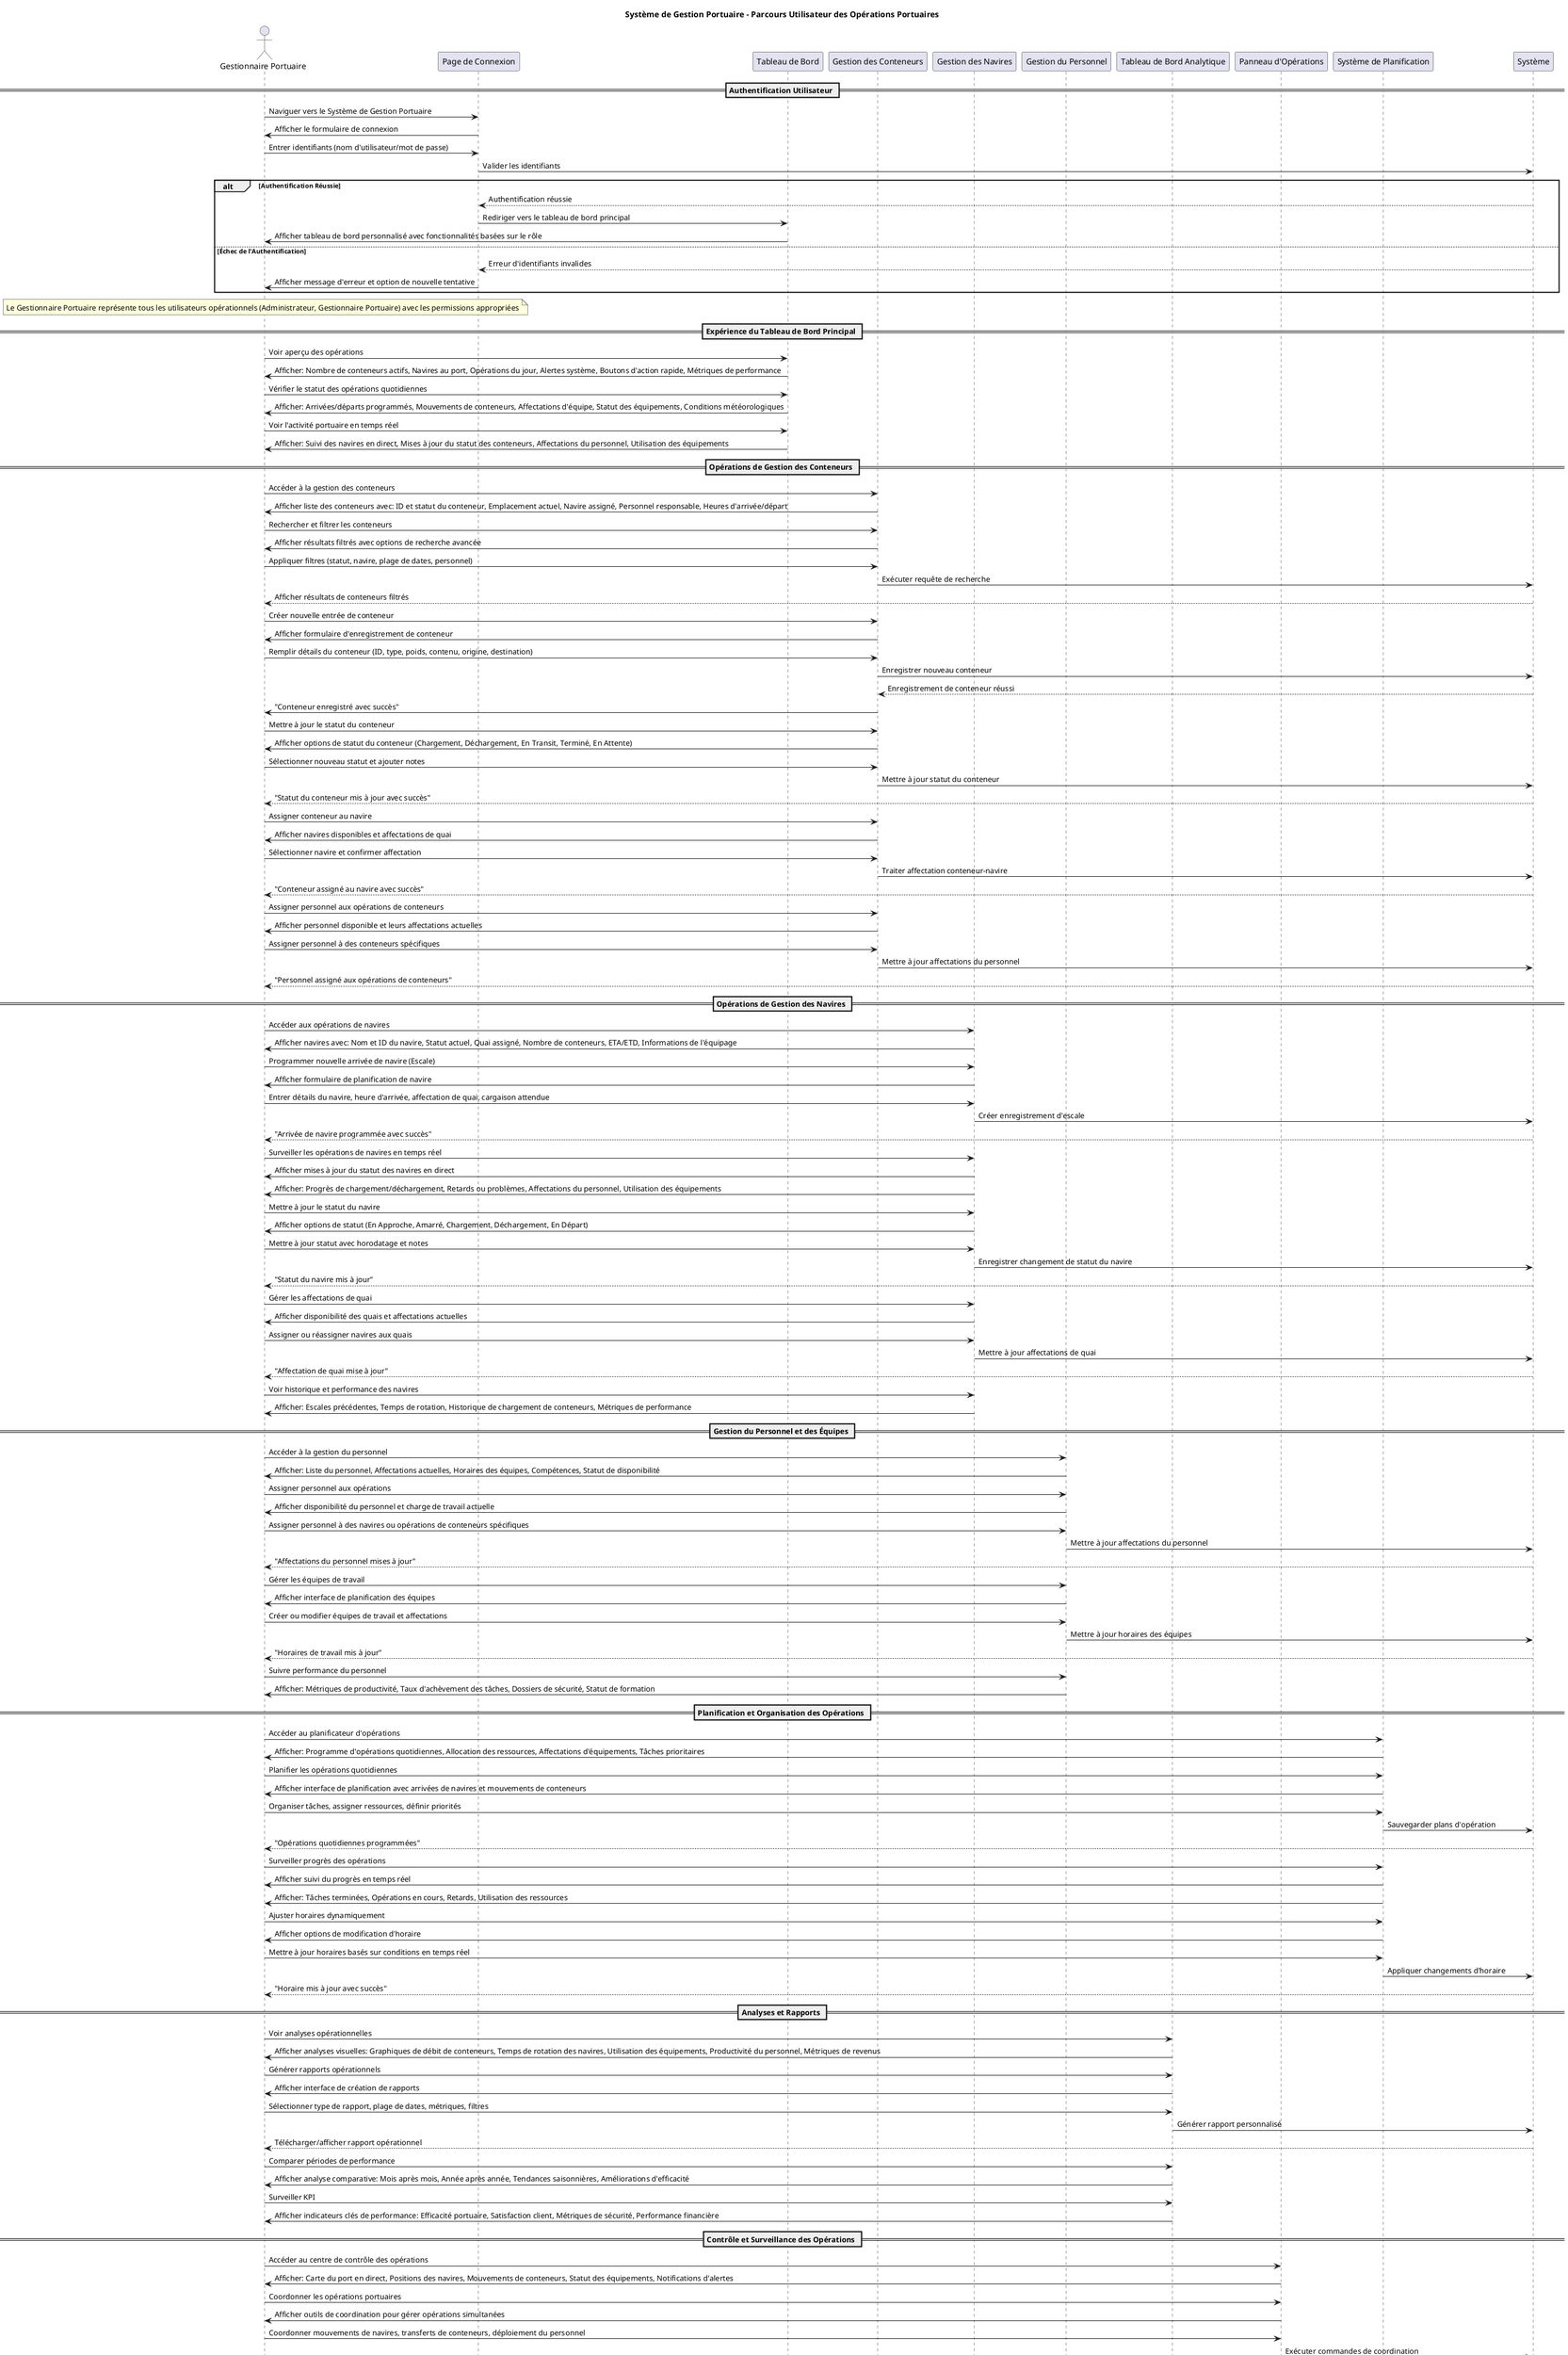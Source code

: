 @startuml Gestion des Opérations Portuaires

title Système de Gestion Portuaire - Parcours Utilisateur des Opérations Portuaires

actor "Gestionnaire Portuaire" as PM
participant "Page de Connexion" as LP
participant "Tableau de Bord" as DB
participant "Gestion des Conteneurs" as CM
participant "Gestion des Navires" as VM
participant "Gestion du Personnel" as PER
participant "Tableau de Bord Analytique" as AD
participant "Panneau d'Opérations" as OP
participant "Système de Planification" as SCH
participant "Système" as SYS

== Authentification Utilisateur ==

PM -> LP: Naviguer vers le Système de Gestion Portuaire
LP -> PM: Afficher le formulaire de connexion
PM -> LP: Entrer identifiants (nom d'utilisateur/mot de passe)
LP -> SYS: Valider les identifiants

alt Authentification Réussie
    SYS --> LP: Authentification réussie
    LP -> DB: Rediriger vers le tableau de bord principal
    DB -> PM: Afficher tableau de bord personnalisé avec fonctionnalités basées sur le rôle
else Échec de l'Authentification
    SYS --> LP: Erreur d'identifiants invalides
    LP -> PM: Afficher message d'erreur et option de nouvelle tentative
end

note over PM: Le Gestionnaire Portuaire représente tous les utilisateurs opérationnels (Administrateur, Gestionnaire Portuaire) avec les permissions appropriées

== Expérience du Tableau de Bord Principal ==

PM -> DB: Voir aperçu des opérations
DB -> PM: Afficher: Nombre de conteneurs actifs, Navires au port, Opérations du jour, Alertes système, Boutons d'action rapide, Métriques de performance

PM -> DB: Vérifier le statut des opérations quotidiennes
DB -> PM: Afficher: Arrivées/départs programmés, Mouvements de conteneurs, Affectations d'équipe, Statut des équipements, Conditions météorologiques

PM -> DB: Voir l'activité portuaire en temps réel
DB -> PM: Afficher: Suivi des navires en direct, Mises à jour du statut des conteneurs, Affectations du personnel, Utilisation des équipements

== Opérations de Gestion des Conteneurs ==

PM -> CM: Accéder à la gestion des conteneurs
CM -> PM: Afficher liste des conteneurs avec: ID et statut du conteneur, Emplacement actuel, Navire assigné, Personnel responsable, Heures d'arrivée/départ

PM -> CM: Rechercher et filtrer les conteneurs
CM -> PM: Afficher résultats filtrés avec options de recherche avancée
PM -> CM: Appliquer filtres (statut, navire, plage de dates, personnel)
CM -> SYS: Exécuter requête de recherche
SYS --> PM: Afficher résultats de conteneurs filtrés

PM -> CM: Créer nouvelle entrée de conteneur
CM -> PM: Afficher formulaire d'enregistrement de conteneur
PM -> CM: Remplir détails du conteneur (ID, type, poids, contenu, origine, destination)
CM -> SYS: Enregistrer nouveau conteneur
SYS --> CM: Enregistrement de conteneur réussi
CM -> PM: "Conteneur enregistré avec succès"

PM -> CM: Mettre à jour le statut du conteneur
CM -> PM: Afficher options de statut du conteneur (Chargement, Déchargement, En Transit, Terminé, En Attente)
PM -> CM: Sélectionner nouveau statut et ajouter notes
CM -> SYS: Mettre à jour statut du conteneur
SYS --> PM: "Statut du conteneur mis à jour avec succès"

PM -> CM: Assigner conteneur au navire
CM -> PM: Afficher navires disponibles et affectations de quai
PM -> CM: Sélectionner navire et confirmer affectation
CM -> SYS: Traiter affectation conteneur-navire
SYS --> PM: "Conteneur assigné au navire avec succès"

PM -> CM: Assigner personnel aux opérations de conteneurs
CM -> PM: Afficher personnel disponible et leurs affectations actuelles
PM -> CM: Assigner personnel à des conteneurs spécifiques
CM -> SYS: Mettre à jour affectations du personnel
SYS --> PM: "Personnel assigné aux opérations de conteneurs"

== Opérations de Gestion des Navires ==

PM -> VM: Accéder aux opérations de navires
VM -> PM: Afficher navires avec: Nom et ID du navire, Statut actuel, Quai assigné, Nombre de conteneurs, ETA/ETD, Informations de l'équipage

PM -> VM: Programmer nouvelle arrivée de navire (Escale)
VM -> PM: Afficher formulaire de planification de navire
PM -> VM: Entrer détails du navire, heure d'arrivée, affectation de quai, cargaison attendue
VM -> SYS: Créer enregistrement d'escale
SYS --> PM: "Arrivée de navire programmée avec succès"

PM -> VM: Surveiller les opérations de navires en temps réel
VM -> PM: Afficher mises à jour du statut des navires en direct
VM -> PM: Afficher: Progrès de chargement/déchargement, Retards ou problèmes, Affectations du personnel, Utilisation des équipements

PM -> VM: Mettre à jour le statut du navire
VM -> PM: Afficher options de statut (En Approche, Amarré, Chargement, Déchargement, En Départ)
PM -> VM: Mettre à jour statut avec horodatage et notes
VM -> SYS: Enregistrer changement de statut du navire
SYS --> PM: "Statut du navire mis à jour"

PM -> VM: Gérer les affectations de quai
VM -> PM: Afficher disponibilité des quais et affectations actuelles
PM -> VM: Assigner ou réassigner navires aux quais
VM -> SYS: Mettre à jour affectations de quai
SYS --> PM: "Affectation de quai mise à jour"

PM -> VM: Voir historique et performance des navires
VM -> PM: Afficher: Escales précédentes, Temps de rotation, Historique de chargement de conteneurs, Métriques de performance

== Gestion du Personnel et des Équipes ==

PM -> PER: Accéder à la gestion du personnel
PER -> PM: Afficher: Liste du personnel, Affectations actuelles, Horaires des équipes, Compétences, Statut de disponibilité

PM -> PER: Assigner personnel aux opérations
PER -> PM: Afficher disponibilité du personnel et charge de travail actuelle
PM -> PER: Assigner personnel à des navires ou opérations de conteneurs spécifiques
PER -> SYS: Mettre à jour affectations du personnel
SYS --> PM: "Affectations du personnel mises à jour"

PM -> PER: Gérer les équipes de travail
PER -> PM: Afficher interface de planification des équipes
PM -> PER: Créer ou modifier équipes de travail et affectations
PER -> SYS: Mettre à jour horaires des équipes
SYS --> PM: "Horaires de travail mis à jour"

PM -> PER: Suivre performance du personnel
PER -> PM: Afficher: Métriques de productivité, Taux d'achèvement des tâches, Dossiers de sécurité, Statut de formation

== Planification et Organisation des Opérations ==

PM -> SCH: Accéder au planificateur d'opérations
SCH -> PM: Afficher: Programme d'opérations quotidiennes, Allocation des ressources, Affectations d'équipements, Tâches prioritaires

PM -> SCH: Planifier les opérations quotidiennes
SCH -> PM: Afficher interface de planification avec arrivées de navires et mouvements de conteneurs
PM -> SCH: Organiser tâches, assigner ressources, définir priorités
SCH -> SYS: Sauvegarder plans d'opération
SYS --> PM: "Opérations quotidiennes programmées"

PM -> SCH: Surveiller progrès des opérations
SCH -> PM: Afficher suivi du progrès en temps réel
SCH -> PM: Afficher: Tâches terminées, Opérations en cours, Retards, Utilisation des ressources

PM -> SCH: Ajuster horaires dynamiquement
SCH -> PM: Afficher options de modification d'horaire
PM -> SCH: Mettre à jour horaires basés sur conditions en temps réel
SCH -> SYS: Appliquer changements d'horaire
SYS --> PM: "Horaire mis à jour avec succès"

== Analyses et Rapports ==

PM -> AD: Voir analyses opérationnelles
AD -> PM: Afficher analyses visuelles: Graphiques de débit de conteneurs, Temps de rotation des navires, Utilisation des équipements, Productivité du personnel, Métriques de revenus

PM -> AD: Générer rapports opérationnels
AD -> PM: Afficher interface de création de rapports
PM -> AD: Sélectionner type de rapport, plage de dates, métriques, filtres
AD -> SYS: Générer rapport personnalisé
SYS --> PM: Télécharger/afficher rapport opérationnel

PM -> AD: Comparer périodes de performance
AD -> PM: Afficher analyse comparative: Mois après mois, Année après année, Tendances saisonnières, Améliorations d'efficacité

PM -> AD: Surveiller KPI
AD -> PM: Afficher indicateurs clés de performance: Efficacité portuaire, Satisfaction client, Métriques de sécurité, Performance financière

== Contrôle et Surveillance des Opérations ==

PM -> OP: Accéder au centre de contrôle des opérations
OP -> PM: Afficher: Carte du port en direct, Positions des navires, Mouvements de conteneurs, Statut des équipements, Notifications d'alertes

PM -> OP: Coordonner les opérations portuaires
OP -> PM: Afficher outils de coordination pour gérer opérations simultanées
PM -> OP: Coordonner mouvements de navires, transferts de conteneurs, déploiement du personnel
OP -> SYS: Exécuter commandes de coordination
SYS --> PM: "Opérations coordonnées avec succès"

PM -> OP: Gérer problèmes opérationnels
OP -> PM: Afficher problèmes actuels et alertes
PM -> OP: Répondre aux problèmes, assigner ressources, escalader si nécessaire
OP -> SYS: Enregistrer résolution de problème
SYS --> PM: "Problème résolu et enregistré"

== Gestion des Mots de Passe et Comptes ==

PM -> LP: Changer mot de passe du compte
LP -> PM: Afficher formulaire de changement de mot de passe
PM -> LP: Entrer mot de passe actuel et nouveau
LP -> SYS: Valider et mettre à jour mot de passe
SYS --> PM: "Mot de passe changé avec succès"

PM -> LP: Mettre à jour informations du profil
LP -> PM: Afficher formulaire de mise à jour du profil
PM -> LP: Mettre à jour informations de contact et préférences
LP -> SYS: Sauvegarder changements du profil
SYS --> PM: "Profil mis à jour avec succès"

== Gestion des Erreurs et Récupération ==

alt Erreur Opérationnelle
    SYS --> PM: Afficher message d'erreur opérationnelle
    PM -> OP: Examiner détails de l'erreur et prendre action corrective
    OP -> SYS: Exécuter procédures de récupération
else Défaillance d'Équipement
    SYS --> PM: Alerte de défaillance d'équipement
    PM -> OP: Coordonner ressources alternatives
    OP -> SYS: Mettre à jour statut équipement et réassigner tâches
else Retards Météo/Externes
    SYS --> PM: Notification d'alerte météo
    PM -> SCH: Ajuster horaires pour conditions météorologiques
    SCH -> SYS: Mettre à jour programme d'opérations
end

== Mises à Jour Opérationnelles en Temps Réel ==

note over PM: Le Gestionnaire Portuaire reçoit des mises à jour opérationnelles et notifications en temps réel

SYS -> PM: Notifications de changement de statut des conteneurs
SYS -> PM: Alertes d'arrivée/départ de navires
SYS -> PM: Mises à jour d'affectations du personnel
SYS -> PM: Changements de statut des équipements
SYS -> PM: Notifications d'étapes opérationnelles
SYS -> PM: Alertes d'urgence ou de sécurité

PM -> SYS: Accuser réception des notifications opérationnelles
PM -> SYS: Répondre aux alertes opérationnelles
PM -> SYS: Mettre à jour statut opérationnel
PM -> SYS: Coordonner réponses d'urgence

@enduml
